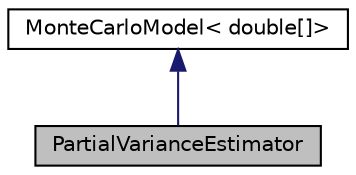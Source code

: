 digraph "PartialVarianceEstimator"
{
 // INTERACTIVE_SVG=YES
  bgcolor="transparent";
  edge [fontname="Helvetica",fontsize="10",labelfontname="Helvetica",labelfontsize="10"];
  node [fontname="Helvetica",fontsize="10",shape=record];
  Node0 [label="PartialVarianceEstimator",height=0.2,width=0.4,color="black", fillcolor="grey75", style="filled", fontcolor="black"];
  Node1 -> Node0 [dir="back",color="midnightblue",fontsize="10",style="solid",fontname="Helvetica"];
  Node1 [label="MonteCarloModel\< double[]\>",height=0.2,width=0.4,color="black",URL="$interfaceumontreal_1_1ssj_1_1mcqmctools_1_1MonteCarloModel.html",tooltip="An interface for a simple simulation model with which Monte Carlo (MC) and RQMC experiments are to be..."];
}
